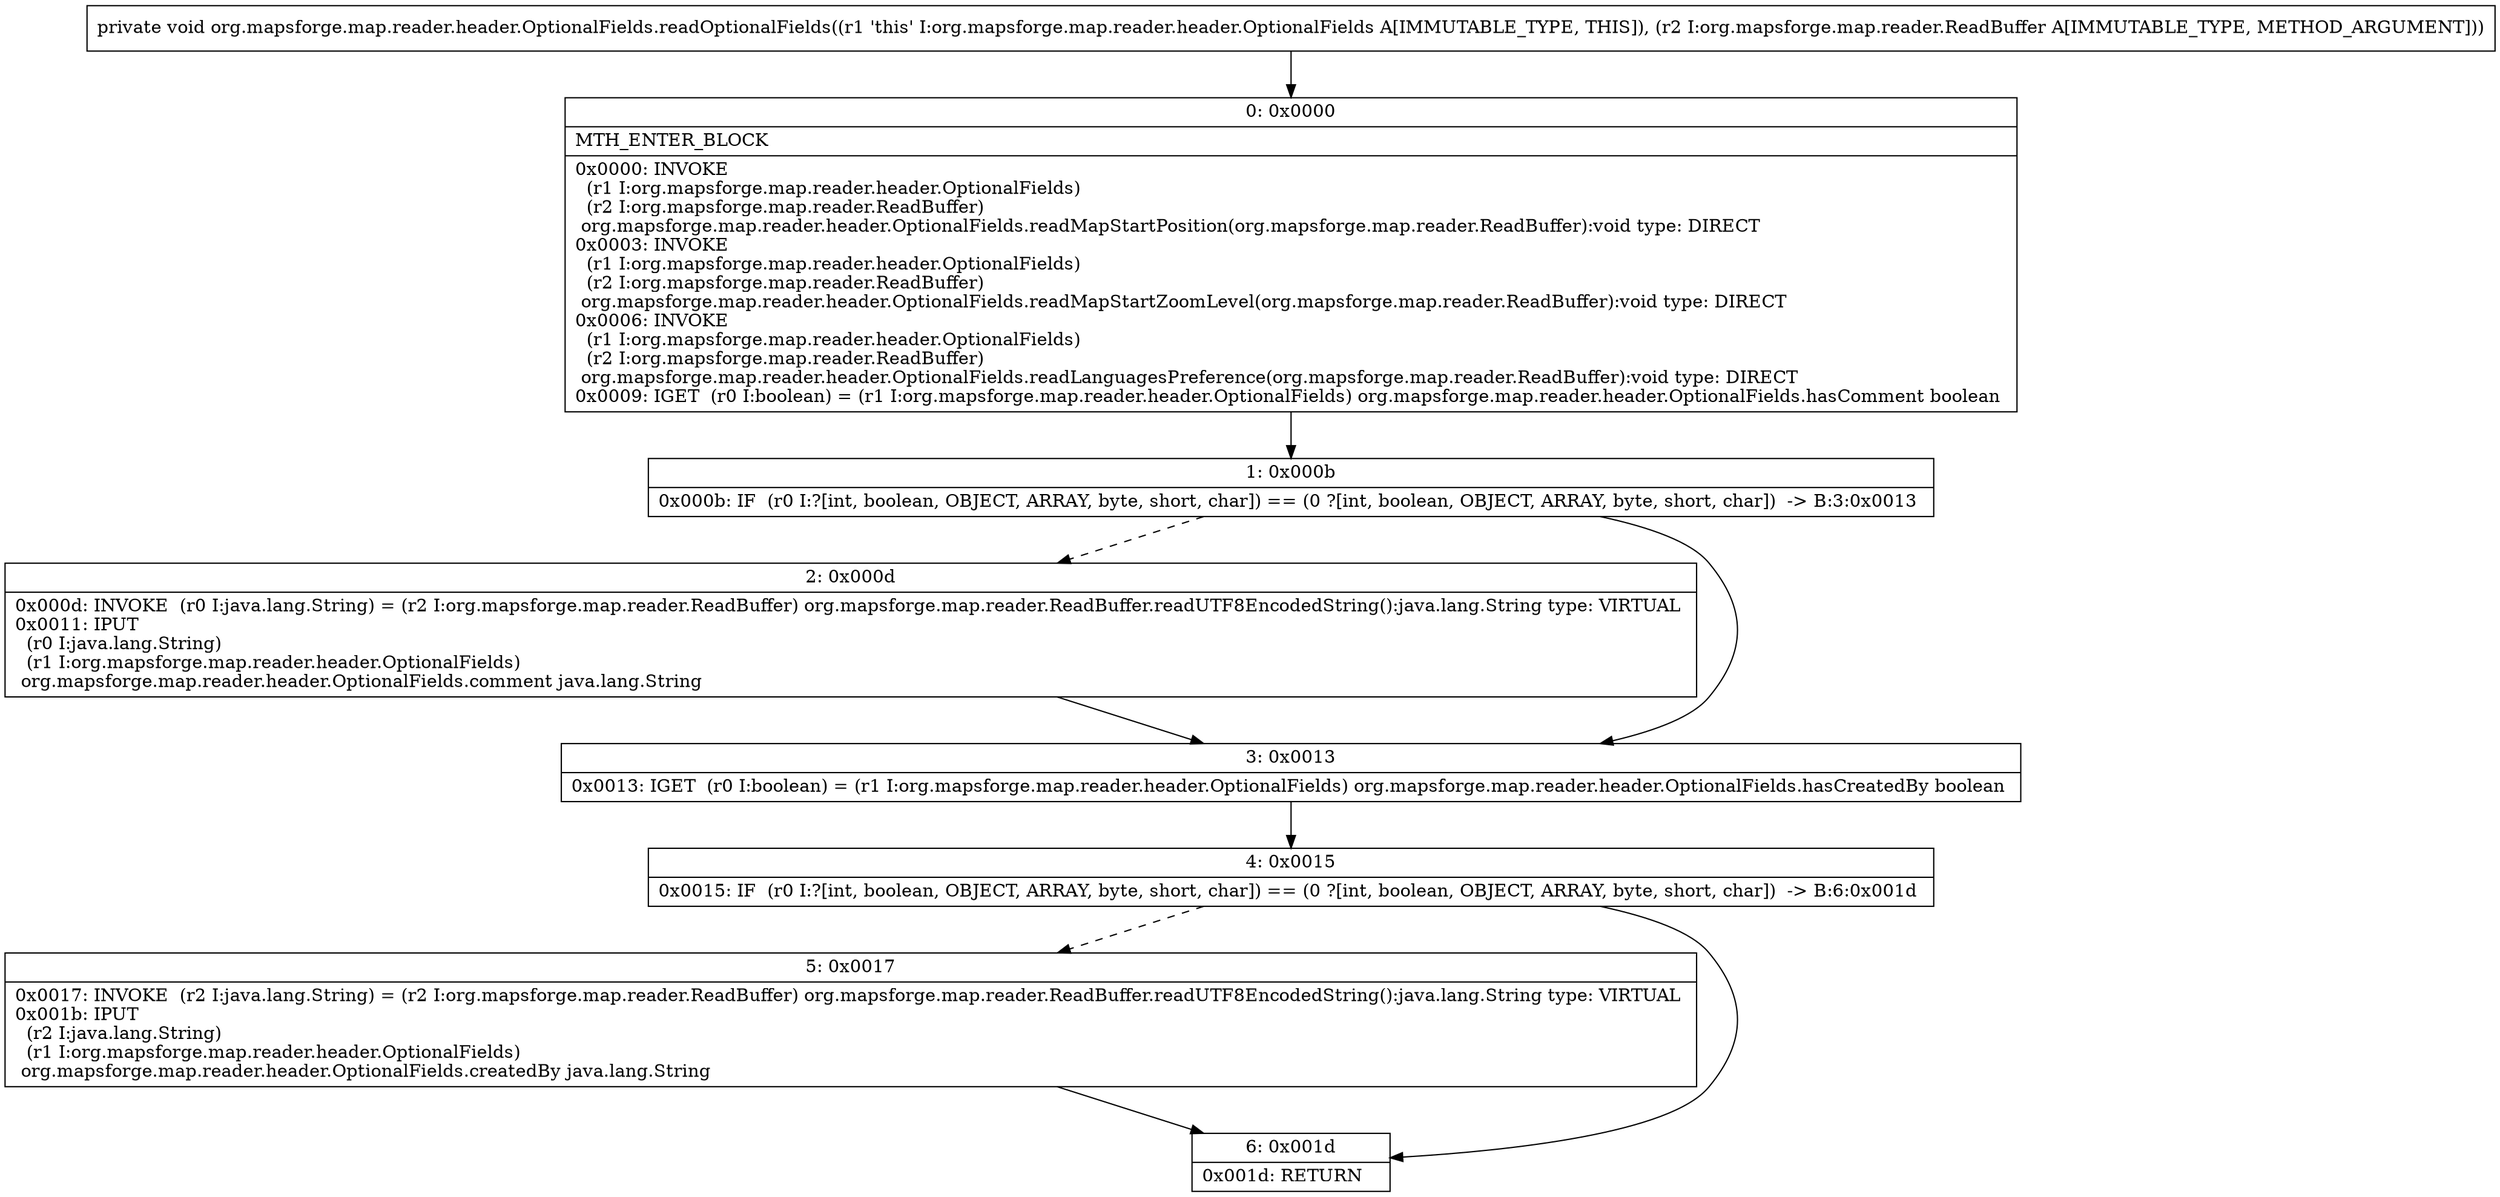 digraph "CFG fororg.mapsforge.map.reader.header.OptionalFields.readOptionalFields(Lorg\/mapsforge\/map\/reader\/ReadBuffer;)V" {
Node_0 [shape=record,label="{0\:\ 0x0000|MTH_ENTER_BLOCK\l|0x0000: INVOKE  \l  (r1 I:org.mapsforge.map.reader.header.OptionalFields)\l  (r2 I:org.mapsforge.map.reader.ReadBuffer)\l org.mapsforge.map.reader.header.OptionalFields.readMapStartPosition(org.mapsforge.map.reader.ReadBuffer):void type: DIRECT \l0x0003: INVOKE  \l  (r1 I:org.mapsforge.map.reader.header.OptionalFields)\l  (r2 I:org.mapsforge.map.reader.ReadBuffer)\l org.mapsforge.map.reader.header.OptionalFields.readMapStartZoomLevel(org.mapsforge.map.reader.ReadBuffer):void type: DIRECT \l0x0006: INVOKE  \l  (r1 I:org.mapsforge.map.reader.header.OptionalFields)\l  (r2 I:org.mapsforge.map.reader.ReadBuffer)\l org.mapsforge.map.reader.header.OptionalFields.readLanguagesPreference(org.mapsforge.map.reader.ReadBuffer):void type: DIRECT \l0x0009: IGET  (r0 I:boolean) = (r1 I:org.mapsforge.map.reader.header.OptionalFields) org.mapsforge.map.reader.header.OptionalFields.hasComment boolean \l}"];
Node_1 [shape=record,label="{1\:\ 0x000b|0x000b: IF  (r0 I:?[int, boolean, OBJECT, ARRAY, byte, short, char]) == (0 ?[int, boolean, OBJECT, ARRAY, byte, short, char])  \-\> B:3:0x0013 \l}"];
Node_2 [shape=record,label="{2\:\ 0x000d|0x000d: INVOKE  (r0 I:java.lang.String) = (r2 I:org.mapsforge.map.reader.ReadBuffer) org.mapsforge.map.reader.ReadBuffer.readUTF8EncodedString():java.lang.String type: VIRTUAL \l0x0011: IPUT  \l  (r0 I:java.lang.String)\l  (r1 I:org.mapsforge.map.reader.header.OptionalFields)\l org.mapsforge.map.reader.header.OptionalFields.comment java.lang.String \l}"];
Node_3 [shape=record,label="{3\:\ 0x0013|0x0013: IGET  (r0 I:boolean) = (r1 I:org.mapsforge.map.reader.header.OptionalFields) org.mapsforge.map.reader.header.OptionalFields.hasCreatedBy boolean \l}"];
Node_4 [shape=record,label="{4\:\ 0x0015|0x0015: IF  (r0 I:?[int, boolean, OBJECT, ARRAY, byte, short, char]) == (0 ?[int, boolean, OBJECT, ARRAY, byte, short, char])  \-\> B:6:0x001d \l}"];
Node_5 [shape=record,label="{5\:\ 0x0017|0x0017: INVOKE  (r2 I:java.lang.String) = (r2 I:org.mapsforge.map.reader.ReadBuffer) org.mapsforge.map.reader.ReadBuffer.readUTF8EncodedString():java.lang.String type: VIRTUAL \l0x001b: IPUT  \l  (r2 I:java.lang.String)\l  (r1 I:org.mapsforge.map.reader.header.OptionalFields)\l org.mapsforge.map.reader.header.OptionalFields.createdBy java.lang.String \l}"];
Node_6 [shape=record,label="{6\:\ 0x001d|0x001d: RETURN   \l}"];
MethodNode[shape=record,label="{private void org.mapsforge.map.reader.header.OptionalFields.readOptionalFields((r1 'this' I:org.mapsforge.map.reader.header.OptionalFields A[IMMUTABLE_TYPE, THIS]), (r2 I:org.mapsforge.map.reader.ReadBuffer A[IMMUTABLE_TYPE, METHOD_ARGUMENT])) }"];
MethodNode -> Node_0;
Node_0 -> Node_1;
Node_1 -> Node_2[style=dashed];
Node_1 -> Node_3;
Node_2 -> Node_3;
Node_3 -> Node_4;
Node_4 -> Node_5[style=dashed];
Node_4 -> Node_6;
Node_5 -> Node_6;
}

